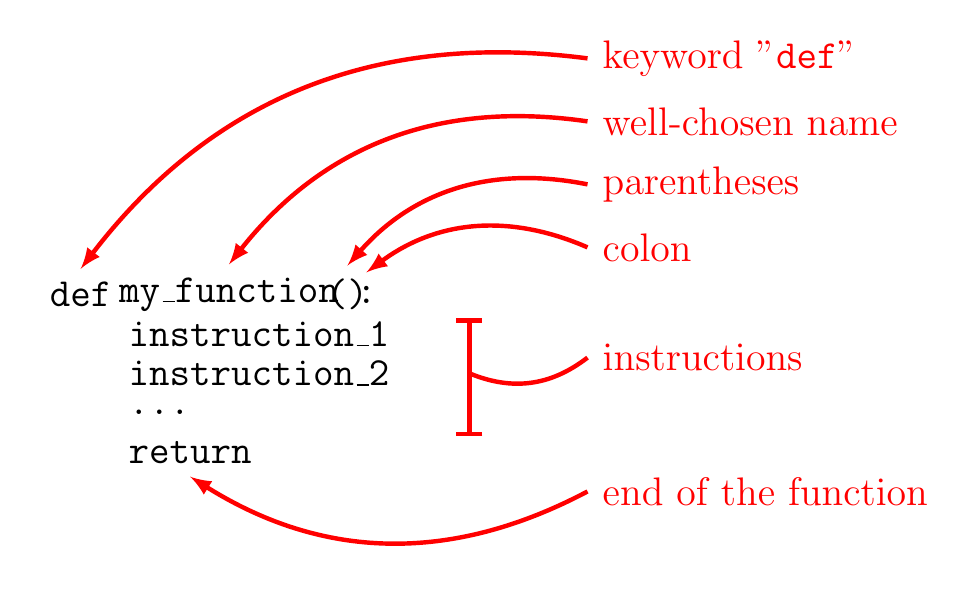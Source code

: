 \usetikzlibrary{positioning}
\begin{tikzpicture}[scale=1, every node/.style={transform shape}]
\Large
\node[right] (A) at (0,0) {\texttt{def}};
\node[right,right=-0.5em of A] (B) {\texttt{my\_function}};
\node[right,right=-1em of B] (C)  {\texttt{()}};
\node[right,right=-1em of C] (D) {\texttt{:}};

\node[right] (E) at (1,-0.5) {\texttt{instruction\_1}};
\node[right] at (1,-1) {\texttt{instruction\_2}};
\node[right] at (1,-1.5) {\texttt{...}};
\node[right] (F) at (1,-2) {\texttt{return}};

 \draw[<-,>=latex,ultra thick, red]  (A.north) to[bend left] (7,3) node[right] {keyword "\texttt{def}"};
 \draw[<-,>=latex,ultra thick, red]  (B.north) to[bend left] (7,2.2) node[right] {well-chosen name};
 \draw[<-,>=latex,ultra thick, red]  (C.north) to[bend left] (7,1.4) node[right] {parentheses};
 \draw[<-,>=latex,ultra thick, red]  (D.north) to[bend left] (7,0.6) node[right] {colon};

 \draw[|-|,ultra thick, red] (5.5,-0.3)--++(0,-1.5);
 \draw[ultra thick, red]  (5.5,-1) to[bend right] (7,-0.8) node[right] {instructions};

 \draw[<-,>=latex,ultra thick, red]    (F.south)  to[bend right] (7,-2.5) node[right] {end of the function};

\end{tikzpicture}